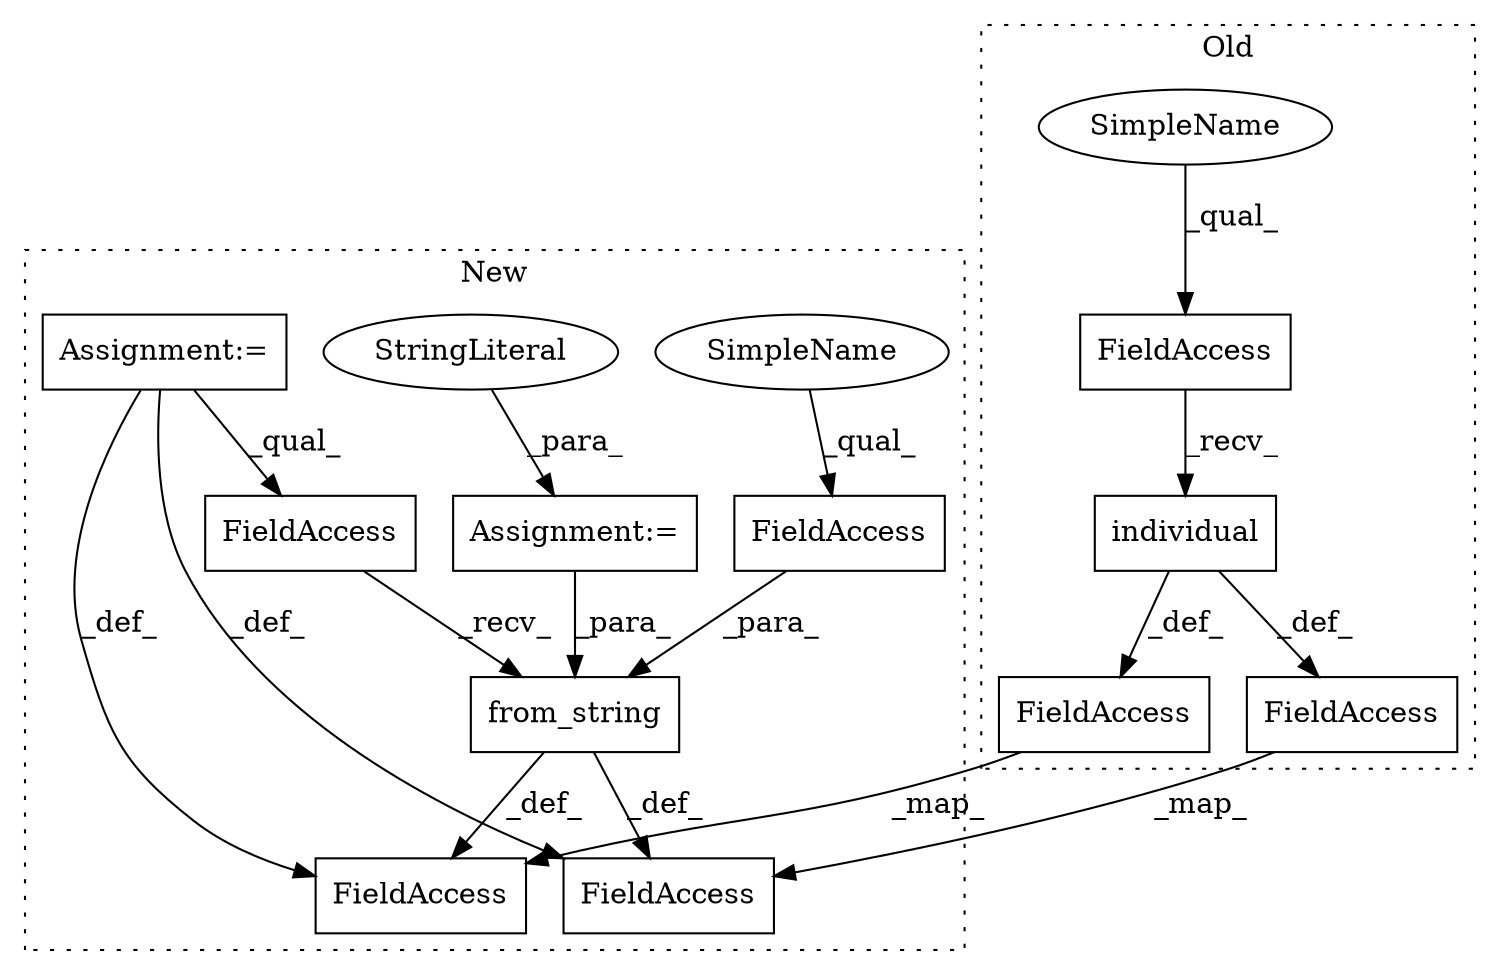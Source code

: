 digraph G {
subgraph cluster0 {
1 [label="individual" a="32" s="6760" l="12" shape="box"];
5 [label="FieldAccess" a="22" s="6742" l="17" shape="box"];
10 [label="FieldAccess" a="22" s="6713" l="28" shape="box"];
11 [label="FieldAccess" a="22" s="6778" l="25" shape="box"];
13 [label="SimpleName" a="42" s="6742" l="8" shape="ellipse"];
label = "Old";
style="dotted";
}
subgraph cluster1 {
2 [label="from_string" a="32" s="6928,6970" l="12,1" shape="box"];
3 [label="FieldAccess" a="22" s="6909" l="18" shape="box"];
4 [label="FieldAccess" a="22" s="6956" l="14" shape="box"];
6 [label="Assignment:=" a="7" s="6734" l="1" shape="box"];
7 [label="Assignment:=" a="7" s="6592" l="7" shape="box"];
8 [label="StringLiteral" a="45" s="6735" l="139" shape="ellipse"];
9 [label="FieldAccess" a="22" s="6880" l="28" shape="box"];
12 [label="FieldAccess" a="22" s="6977" l="25" shape="box"];
14 [label="SimpleName" a="42" s="6956" l="8" shape="ellipse"];
label = "New";
style="dotted";
}
1 -> 10 [label="_def_"];
1 -> 11 [label="_def_"];
2 -> 9 [label="_def_"];
2 -> 12 [label="_def_"];
3 -> 2 [label="_recv_"];
4 -> 2 [label="_para_"];
5 -> 1 [label="_recv_"];
6 -> 2 [label="_para_"];
7 -> 9 [label="_def_"];
7 -> 3 [label="_qual_"];
7 -> 12 [label="_def_"];
8 -> 6 [label="_para_"];
10 -> 9 [label="_map_"];
11 -> 12 [label="_map_"];
13 -> 5 [label="_qual_"];
14 -> 4 [label="_qual_"];
}